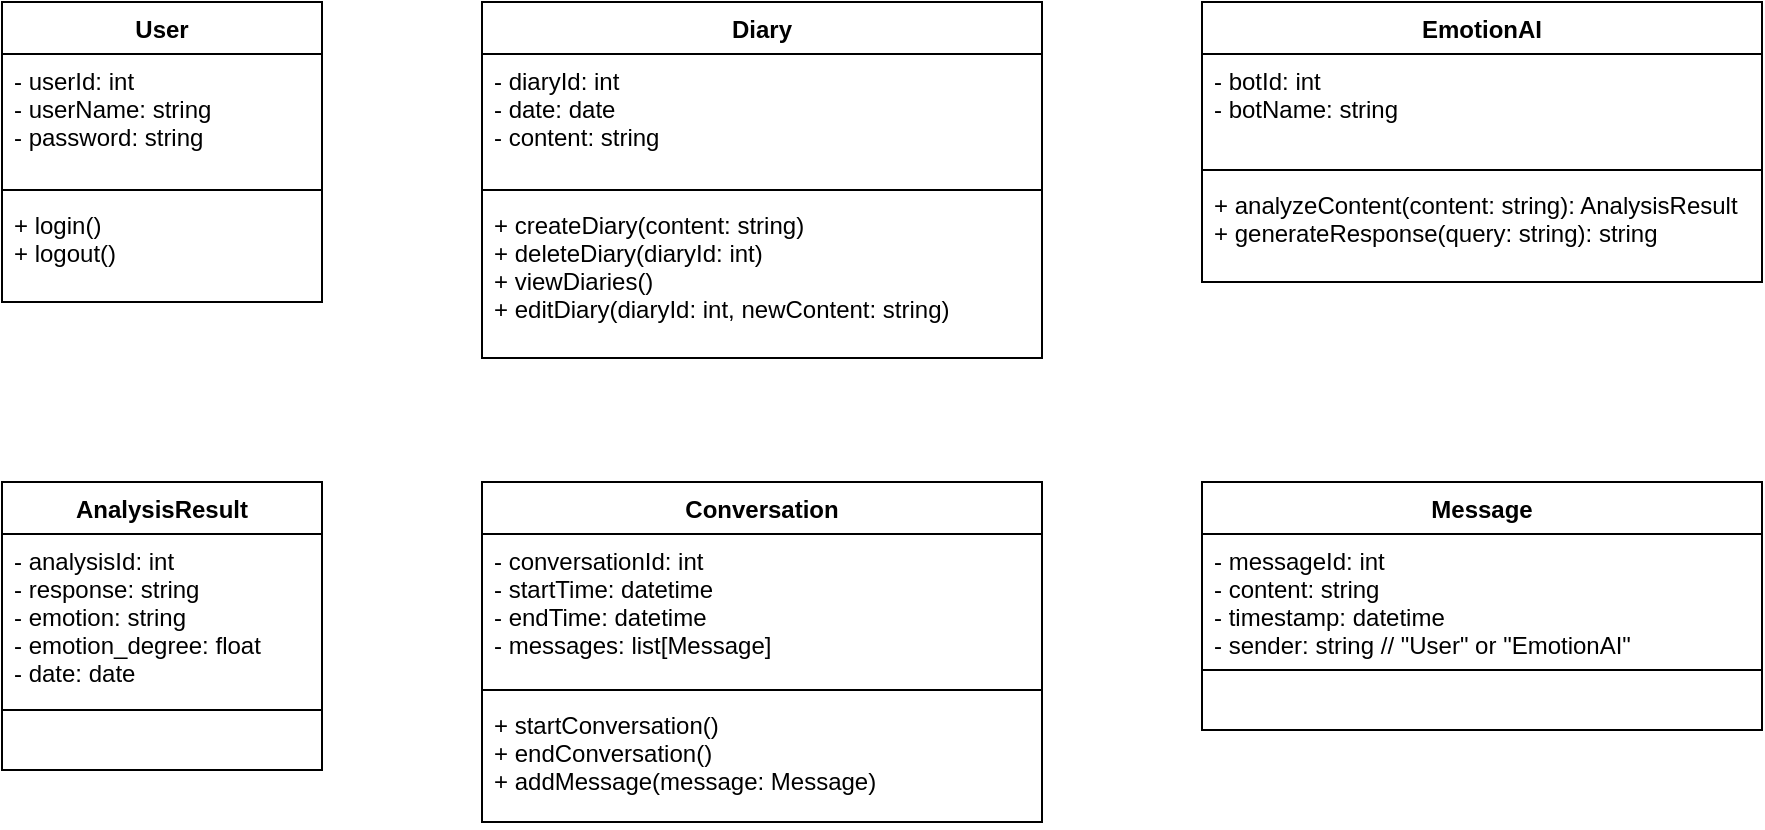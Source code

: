 <mxfile scale="5" border="10">
    <diagram id="tVcZCLwnk6YYUcV4bede" name="ページ1">
        <mxGraphModel dx="1296" dy="925" grid="1" gridSize="10" guides="1" tooltips="1" connect="1" arrows="1" fold="1" page="1" pageScale="1" pageWidth="1169" pageHeight="827" background="#ffffff" math="0" shadow="0">
            <root>
                <mxCell id="0"/>
                <mxCell id="1" parent="0"/>
                <mxCell id="2" value="User" style="swimlane;fontStyle=1;align=center;verticalAlign=top;childLayout=stackLayout;horizontal=1;startSize=26;horizontalStack=0;resizeParent=1;resizeParentMax=0;resizeLast=0;collapsible=1;marginBottom=0;" parent="1" vertex="1">
                    <mxGeometry x="145" y="208" width="160" height="150" as="geometry"/>
                </mxCell>
                <mxCell id="3" value="- userId: int&#10;- userName: string&#10;- password: string" style="text;strokeColor=none;fillColor=none;align=left;verticalAlign=top;spacingLeft=4;spacingRight=4;overflow=hidden;rotatable=0;points=[[0,0.5],[1,0.5]];portConstraint=eastwest;" parent="2" vertex="1">
                    <mxGeometry y="26" width="160" height="64" as="geometry"/>
                </mxCell>
                <mxCell id="4" value="" style="line;strokeWidth=1;fillColor=none;align=left;verticalAlign=middle;spacingTop=-1;spacingLeft=3;spacingRight=3;rotatable=0;labelPosition=right;points=[];portConstraint=eastwest;strokeColor=inherit;" parent="2" vertex="1">
                    <mxGeometry y="90" width="160" height="8" as="geometry"/>
                </mxCell>
                <mxCell id="5" value="+ login()&#10;+ logout()" style="text;strokeColor=none;fillColor=none;align=left;verticalAlign=top;spacingLeft=4;spacingRight=4;overflow=hidden;rotatable=0;points=[[0,0.5],[1,0.5]];portConstraint=eastwest;" parent="2" vertex="1">
                    <mxGeometry y="98" width="160" height="52" as="geometry"/>
                </mxCell>
                <mxCell id="6" value="Diary" style="swimlane;fontStyle=1;align=center;verticalAlign=top;childLayout=stackLayout;horizontal=1;startSize=26;horizontalStack=0;resizeParent=1;resizeParentMax=0;resizeLast=0;collapsible=1;marginBottom=0;" parent="1" vertex="1">
                    <mxGeometry x="385" y="208" width="280" height="178" as="geometry"/>
                </mxCell>
                <mxCell id="7" value="- diaryId: int&#10;- date: date&#10;- content: string" style="text;strokeColor=none;fillColor=none;align=left;verticalAlign=top;spacingLeft=4;spacingRight=4;overflow=hidden;rotatable=0;points=[[0,0.5],[1,0.5]];portConstraint=eastwest;" parent="6" vertex="1">
                    <mxGeometry y="26" width="280" height="64" as="geometry"/>
                </mxCell>
                <mxCell id="8" value="" style="line;strokeWidth=1;fillColor=none;align=left;verticalAlign=middle;spacingTop=-1;spacingLeft=3;spacingRight=3;rotatable=0;labelPosition=right;points=[];portConstraint=eastwest;strokeColor=inherit;" parent="6" vertex="1">
                    <mxGeometry y="90" width="280" height="8" as="geometry"/>
                </mxCell>
                <mxCell id="9" value="+ createDiary(content: string)&#10;+ deleteDiary(diaryId: int)&#10;+ viewDiaries()&#10;+ editDiary(diaryId: int, newContent: string)" style="text;strokeColor=none;fillColor=none;align=left;verticalAlign=top;spacingLeft=4;spacingRight=4;overflow=hidden;rotatable=0;points=[[0,0.5],[1,0.5]];portConstraint=eastwest;labelBorderColor=none;labelBackgroundColor=none;fontColor=default;" parent="6" vertex="1">
                    <mxGeometry y="98" width="280" height="80" as="geometry"/>
                </mxCell>
                <mxCell id="10" value="EmotionAI" style="swimlane;fontStyle=1;align=center;verticalAlign=top;childLayout=stackLayout;horizontal=1;startSize=26;horizontalStack=0;resizeParent=1;resizeParentMax=0;resizeLast=0;collapsible=1;marginBottom=0;labelBackgroundColor=none;labelBorderColor=none;fontColor=default;html=0;" parent="1" vertex="1">
                    <mxGeometry x="745" y="208" width="280" height="140" as="geometry"/>
                </mxCell>
                <mxCell id="11" value="- botId: int&#10;- botName: string" style="text;strokeColor=none;fillColor=none;align=left;verticalAlign=top;spacingLeft=4;spacingRight=4;overflow=hidden;rotatable=0;points=[[0,0.5],[1,0.5]];portConstraint=eastwest;labelBackgroundColor=none;labelBorderColor=none;fontColor=default;html=0;" parent="10" vertex="1">
                    <mxGeometry y="26" width="280" height="54" as="geometry"/>
                </mxCell>
                <mxCell id="12" value="" style="line;strokeWidth=1;fillColor=none;align=left;verticalAlign=middle;spacingTop=-1;spacingLeft=3;spacingRight=3;rotatable=0;labelPosition=right;points=[];portConstraint=eastwest;strokeColor=inherit;labelBackgroundColor=none;labelBorderColor=none;fontColor=default;html=0;" parent="10" vertex="1">
                    <mxGeometry y="80" width="280" height="8" as="geometry"/>
                </mxCell>
                <mxCell id="13" value="+ analyzeContent(content: string): AnalysisResult&#10;+ generateResponse(query: string): string" style="text;strokeColor=none;fillColor=none;align=left;verticalAlign=top;spacingLeft=4;spacingRight=4;overflow=hidden;rotatable=0;points=[[0,0.5],[1,0.5]];portConstraint=eastwest;labelBackgroundColor=none;labelBorderColor=none;fontColor=default;html=0;" parent="10" vertex="1">
                    <mxGeometry y="88" width="280" height="52" as="geometry"/>
                </mxCell>
                <mxCell id="18" value="AnalysisResult" style="swimlane;fontStyle=1;align=center;verticalAlign=top;childLayout=stackLayout;horizontal=1;startSize=26;horizontalStack=0;resizeParent=1;resizeParentMax=0;resizeLast=0;collapsible=1;marginBottom=0;labelBackgroundColor=none;labelBorderColor=none;fontColor=default;html=0;" parent="1" vertex="1">
                    <mxGeometry x="145" y="448" width="160" height="144" as="geometry"/>
                </mxCell>
                <mxCell id="19" value="- analysisId: int&#10;- response: string&#10;- emotion: string&#10;- emotion_degree: float&#10;- date: date" style="text;strokeColor=none;fillColor=none;align=left;verticalAlign=top;spacingLeft=4;spacingRight=4;overflow=hidden;rotatable=0;points=[[0,0.5],[1,0.5]];portConstraint=eastwest;labelBackgroundColor=none;labelBorderColor=none;fontColor=default;html=0;" parent="18" vertex="1">
                    <mxGeometry y="26" width="160" height="84" as="geometry"/>
                </mxCell>
                <mxCell id="20" value="" style="line;strokeWidth=1;fillColor=none;align=left;verticalAlign=middle;spacingTop=-1;spacingLeft=3;spacingRight=3;rotatable=0;labelPosition=right;points=[];portConstraint=eastwest;strokeColor=inherit;labelBackgroundColor=none;labelBorderColor=none;fontColor=default;html=0;" parent="18" vertex="1">
                    <mxGeometry y="110" width="160" height="8" as="geometry"/>
                </mxCell>
                <mxCell id="21" value=" " style="text;strokeColor=none;fillColor=none;align=left;verticalAlign=top;spacingLeft=4;spacingRight=4;overflow=hidden;rotatable=0;points=[[0,0.5],[1,0.5]];portConstraint=eastwest;labelBackgroundColor=none;labelBorderColor=none;fontColor=default;html=0;" parent="18" vertex="1">
                    <mxGeometry y="118" width="160" height="26" as="geometry"/>
                </mxCell>
                <mxCell id="28" value="Conversation" style="swimlane;fontStyle=1;align=center;verticalAlign=top;childLayout=stackLayout;horizontal=1;startSize=26;horizontalStack=0;resizeParent=1;resizeParentMax=0;resizeLast=0;collapsible=1;marginBottom=0;labelBackgroundColor=none;labelBorderColor=none;fontColor=default;html=0;" parent="1" vertex="1">
                    <mxGeometry x="385" y="448" width="280" height="170" as="geometry"/>
                </mxCell>
                <mxCell id="29" value="- conversationId: int&#10;- startTime: datetime&#10;- endTime: datetime&#10;- messages: list[Message]" style="text;strokeColor=none;fillColor=none;align=left;verticalAlign=top;spacingLeft=4;spacingRight=4;overflow=hidden;rotatable=0;points=[[0,0.5],[1,0.5]];portConstraint=eastwest;labelBackgroundColor=none;labelBorderColor=none;fontColor=default;html=0;" parent="28" vertex="1">
                    <mxGeometry y="26" width="280" height="74" as="geometry"/>
                </mxCell>
                <mxCell id="30" value="" style="line;strokeWidth=1;fillColor=none;align=left;verticalAlign=middle;spacingTop=-1;spacingLeft=3;spacingRight=3;rotatable=0;labelPosition=right;points=[];portConstraint=eastwest;strokeColor=inherit;labelBackgroundColor=none;labelBorderColor=none;fontColor=default;html=0;" parent="28" vertex="1">
                    <mxGeometry y="100" width="280" height="8" as="geometry"/>
                </mxCell>
                <mxCell id="31" value="+ startConversation()&#10;+ endConversation()&#10;+ addMessage(message: Message)" style="text;strokeColor=none;fillColor=none;align=left;verticalAlign=top;spacingLeft=4;spacingRight=4;overflow=hidden;rotatable=0;points=[[0,0.5],[1,0.5]];portConstraint=eastwest;labelBackgroundColor=none;labelBorderColor=none;fontColor=default;html=0;" parent="28" vertex="1">
                    <mxGeometry y="108" width="280" height="62" as="geometry"/>
                </mxCell>
                <mxCell id="32" value="Message" style="swimlane;fontStyle=1;align=center;verticalAlign=top;childLayout=stackLayout;horizontal=1;startSize=26;horizontalStack=0;resizeParent=1;resizeParentMax=0;resizeLast=0;collapsible=1;marginBottom=0;labelBackgroundColor=none;labelBorderColor=none;fontColor=default;html=0;" parent="1" vertex="1">
                    <mxGeometry x="745" y="448" width="280" height="124" as="geometry"/>
                </mxCell>
                <mxCell id="33" value="- messageId: int&#10;- content: string&#10;- timestamp: datetime&#10;- sender: string // &quot;User&quot; or &quot;EmotionAI&quot;" style="text;strokeColor=none;fillColor=none;align=left;verticalAlign=top;spacingLeft=4;spacingRight=4;overflow=hidden;rotatable=0;points=[[0,0.5],[1,0.5]];portConstraint=eastwest;labelBackgroundColor=none;labelBorderColor=none;fontColor=default;html=0;" parent="32" vertex="1">
                    <mxGeometry y="26" width="280" height="64" as="geometry"/>
                </mxCell>
                <mxCell id="34" value="" style="line;strokeWidth=1;fillColor=none;align=left;verticalAlign=middle;spacingTop=-1;spacingLeft=3;spacingRight=3;rotatable=0;labelPosition=right;points=[];portConstraint=eastwest;strokeColor=inherit;labelBackgroundColor=none;labelBorderColor=none;fontColor=default;html=0;" parent="32" vertex="1">
                    <mxGeometry y="90" width="280" height="8" as="geometry"/>
                </mxCell>
                <mxCell id="35" value=" " style="text;strokeColor=none;fillColor=none;align=left;verticalAlign=top;spacingLeft=4;spacingRight=4;overflow=hidden;rotatable=0;points=[[0,0.5],[1,0.5]];portConstraint=eastwest;labelBackgroundColor=none;labelBorderColor=none;fontColor=default;html=0;" parent="32" vertex="1">
                    <mxGeometry y="98" width="280" height="26" as="geometry"/>
                </mxCell>
            </root>
        </mxGraphModel>
    </diagram>
</mxfile>